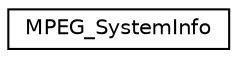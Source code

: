 digraph "Graphical Class Hierarchy"
{
 // LATEX_PDF_SIZE
  edge [fontname="Helvetica",fontsize="10",labelfontname="Helvetica",labelfontsize="10"];
  node [fontname="Helvetica",fontsize="10",shape=record];
  rankdir="LR";
  Node0 [label="MPEG_SystemInfo",height=0.2,width=0.4,color="black", fillcolor="white", style="filled",URL="$d1/d2b/structMPEG__SystemInfo.html",tooltip=" "];
}
